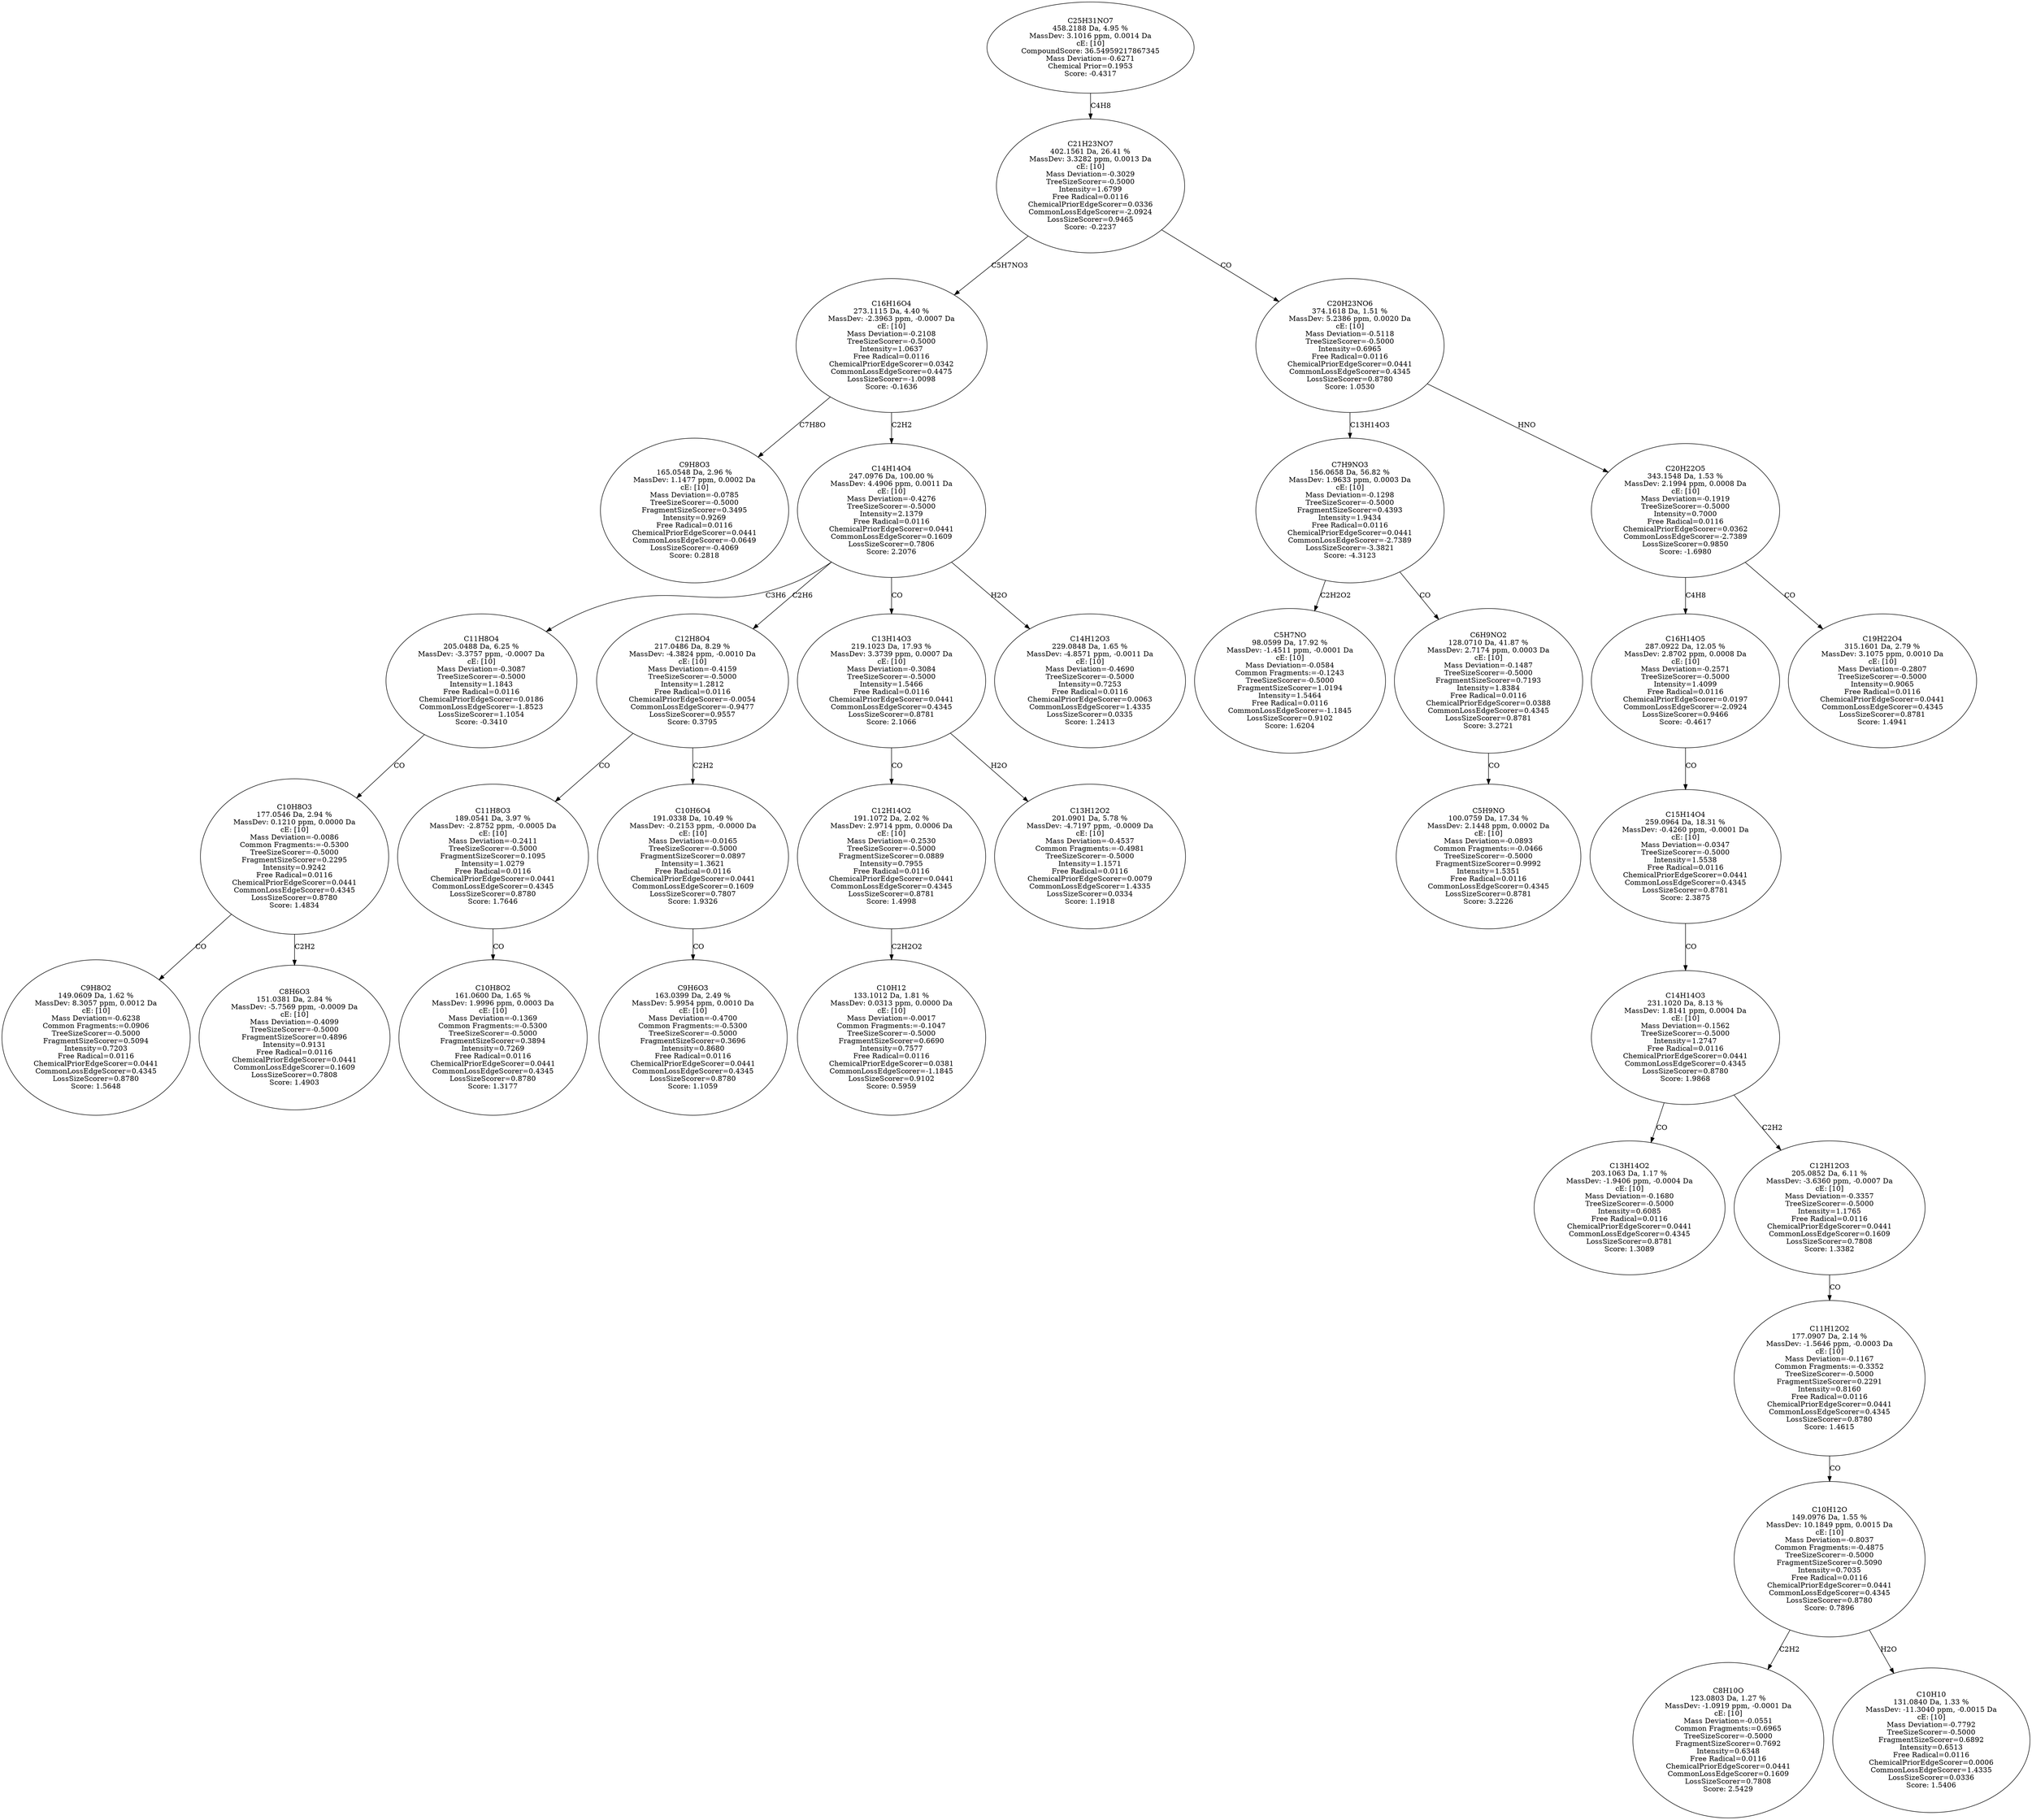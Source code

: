 strict digraph {
v1 [label="C9H8O3\n165.0548 Da, 2.96 %\nMassDev: 1.1477 ppm, 0.0002 Da\ncE: [10]\nMass Deviation=-0.0785\nTreeSizeScorer=-0.5000\nFragmentSizeScorer=0.3495\nIntensity=0.9269\nFree Radical=0.0116\nChemicalPriorEdgeScorer=0.0441\nCommonLossEdgeScorer=-0.0649\nLossSizeScorer=-0.4069\nScore: 0.2818"];
v2 [label="C9H8O2\n149.0609 Da, 1.62 %\nMassDev: 8.3057 ppm, 0.0012 Da\ncE: [10]\nMass Deviation=-0.6238\nCommon Fragments:=0.0906\nTreeSizeScorer=-0.5000\nFragmentSizeScorer=0.5094\nIntensity=0.7203\nFree Radical=0.0116\nChemicalPriorEdgeScorer=0.0441\nCommonLossEdgeScorer=0.4345\nLossSizeScorer=0.8780\nScore: 1.5648"];
v3 [label="C8H6O3\n151.0381 Da, 2.84 %\nMassDev: -5.7569 ppm, -0.0009 Da\ncE: [10]\nMass Deviation=-0.4099\nTreeSizeScorer=-0.5000\nFragmentSizeScorer=0.4896\nIntensity=0.9131\nFree Radical=0.0116\nChemicalPriorEdgeScorer=0.0441\nCommonLossEdgeScorer=0.1609\nLossSizeScorer=0.7808\nScore: 1.4903"];
v4 [label="C10H8O3\n177.0546 Da, 2.94 %\nMassDev: 0.1210 ppm, 0.0000 Da\ncE: [10]\nMass Deviation=-0.0086\nCommon Fragments:=-0.5300\nTreeSizeScorer=-0.5000\nFragmentSizeScorer=0.2295\nIntensity=0.9242\nFree Radical=0.0116\nChemicalPriorEdgeScorer=0.0441\nCommonLossEdgeScorer=0.4345\nLossSizeScorer=0.8780\nScore: 1.4834"];
v5 [label="C11H8O4\n205.0488 Da, 6.25 %\nMassDev: -3.3757 ppm, -0.0007 Da\ncE: [10]\nMass Deviation=-0.3087\nTreeSizeScorer=-0.5000\nIntensity=1.1843\nFree Radical=0.0116\nChemicalPriorEdgeScorer=0.0186\nCommonLossEdgeScorer=-1.8523\nLossSizeScorer=1.1054\nScore: -0.3410"];
v6 [label="C10H8O2\n161.0600 Da, 1.65 %\nMassDev: 1.9996 ppm, 0.0003 Da\ncE: [10]\nMass Deviation=-0.1369\nCommon Fragments:=-0.5300\nTreeSizeScorer=-0.5000\nFragmentSizeScorer=0.3894\nIntensity=0.7269\nFree Radical=0.0116\nChemicalPriorEdgeScorer=0.0441\nCommonLossEdgeScorer=0.4345\nLossSizeScorer=0.8780\nScore: 1.3177"];
v7 [label="C11H8O3\n189.0541 Da, 3.97 %\nMassDev: -2.8752 ppm, -0.0005 Da\ncE: [10]\nMass Deviation=-0.2411\nTreeSizeScorer=-0.5000\nFragmentSizeScorer=0.1095\nIntensity=1.0279\nFree Radical=0.0116\nChemicalPriorEdgeScorer=0.0441\nCommonLossEdgeScorer=0.4345\nLossSizeScorer=0.8780\nScore: 1.7646"];
v8 [label="C9H6O3\n163.0399 Da, 2.49 %\nMassDev: 5.9954 ppm, 0.0010 Da\ncE: [10]\nMass Deviation=-0.4700\nCommon Fragments:=-0.5300\nTreeSizeScorer=-0.5000\nFragmentSizeScorer=0.3696\nIntensity=0.8680\nFree Radical=0.0116\nChemicalPriorEdgeScorer=0.0441\nCommonLossEdgeScorer=0.4345\nLossSizeScorer=0.8780\nScore: 1.1059"];
v9 [label="C10H6O4\n191.0338 Da, 10.49 %\nMassDev: -0.2153 ppm, -0.0000 Da\ncE: [10]\nMass Deviation=-0.0165\nTreeSizeScorer=-0.5000\nFragmentSizeScorer=0.0897\nIntensity=1.3621\nFree Radical=0.0116\nChemicalPriorEdgeScorer=0.0441\nCommonLossEdgeScorer=0.1609\nLossSizeScorer=0.7807\nScore: 1.9326"];
v10 [label="C12H8O4\n217.0486 Da, 8.29 %\nMassDev: -4.3824 ppm, -0.0010 Da\ncE: [10]\nMass Deviation=-0.4159\nTreeSizeScorer=-0.5000\nIntensity=1.2812\nFree Radical=0.0116\nChemicalPriorEdgeScorer=-0.0054\nCommonLossEdgeScorer=-0.9477\nLossSizeScorer=0.9557\nScore: 0.3795"];
v11 [label="C10H12\n133.1012 Da, 1.81 %\nMassDev: 0.0313 ppm, 0.0000 Da\ncE: [10]\nMass Deviation=-0.0017\nCommon Fragments:=-0.1047\nTreeSizeScorer=-0.5000\nFragmentSizeScorer=0.6690\nIntensity=0.7577\nFree Radical=0.0116\nChemicalPriorEdgeScorer=0.0381\nCommonLossEdgeScorer=-1.1845\nLossSizeScorer=0.9102\nScore: 0.5959"];
v12 [label="C12H14O2\n191.1072 Da, 2.02 %\nMassDev: 2.9714 ppm, 0.0006 Da\ncE: [10]\nMass Deviation=-0.2530\nTreeSizeScorer=-0.5000\nFragmentSizeScorer=0.0889\nIntensity=0.7955\nFree Radical=0.0116\nChemicalPriorEdgeScorer=0.0441\nCommonLossEdgeScorer=0.4345\nLossSizeScorer=0.8781\nScore: 1.4998"];
v13 [label="C13H12O2\n201.0901 Da, 5.78 %\nMassDev: -4.7197 ppm, -0.0009 Da\ncE: [10]\nMass Deviation=-0.4537\nCommon Fragments:=-0.4981\nTreeSizeScorer=-0.5000\nIntensity=1.1571\nFree Radical=0.0116\nChemicalPriorEdgeScorer=0.0079\nCommonLossEdgeScorer=1.4335\nLossSizeScorer=0.0334\nScore: 1.1918"];
v14 [label="C13H14O3\n219.1023 Da, 17.93 %\nMassDev: 3.3739 ppm, 0.0007 Da\ncE: [10]\nMass Deviation=-0.3084\nTreeSizeScorer=-0.5000\nIntensity=1.5466\nFree Radical=0.0116\nChemicalPriorEdgeScorer=0.0441\nCommonLossEdgeScorer=0.4345\nLossSizeScorer=0.8781\nScore: 2.1066"];
v15 [label="C14H12O3\n229.0848 Da, 1.65 %\nMassDev: -4.8571 ppm, -0.0011 Da\ncE: [10]\nMass Deviation=-0.4690\nTreeSizeScorer=-0.5000\nIntensity=0.7253\nFree Radical=0.0116\nChemicalPriorEdgeScorer=0.0063\nCommonLossEdgeScorer=1.4335\nLossSizeScorer=0.0335\nScore: 1.2413"];
v16 [label="C14H14O4\n247.0976 Da, 100.00 %\nMassDev: 4.4906 ppm, 0.0011 Da\ncE: [10]\nMass Deviation=-0.4276\nTreeSizeScorer=-0.5000\nIntensity=2.1379\nFree Radical=0.0116\nChemicalPriorEdgeScorer=0.0441\nCommonLossEdgeScorer=0.1609\nLossSizeScorer=0.7806\nScore: 2.2076"];
v17 [label="C16H16O4\n273.1115 Da, 4.40 %\nMassDev: -2.3963 ppm, -0.0007 Da\ncE: [10]\nMass Deviation=-0.2108\nTreeSizeScorer=-0.5000\nIntensity=1.0637\nFree Radical=0.0116\nChemicalPriorEdgeScorer=0.0342\nCommonLossEdgeScorer=0.4475\nLossSizeScorer=-1.0098\nScore: -0.1636"];
v18 [label="C5H7NO\n98.0599 Da, 17.92 %\nMassDev: -1.4511 ppm, -0.0001 Da\ncE: [10]\nMass Deviation=-0.0584\nCommon Fragments:=-0.1243\nTreeSizeScorer=-0.5000\nFragmentSizeScorer=1.0194\nIntensity=1.5464\nFree Radical=0.0116\nCommonLossEdgeScorer=-1.1845\nLossSizeScorer=0.9102\nScore: 1.6204"];
v19 [label="C5H9NO\n100.0759 Da, 17.34 %\nMassDev: 2.1448 ppm, 0.0002 Da\ncE: [10]\nMass Deviation=-0.0893\nCommon Fragments:=-0.0466\nTreeSizeScorer=-0.5000\nFragmentSizeScorer=0.9992\nIntensity=1.5351\nFree Radical=0.0116\nCommonLossEdgeScorer=0.4345\nLossSizeScorer=0.8781\nScore: 3.2226"];
v20 [label="C6H9NO2\n128.0710 Da, 41.87 %\nMassDev: 2.7174 ppm, 0.0003 Da\ncE: [10]\nMass Deviation=-0.1487\nTreeSizeScorer=-0.5000\nFragmentSizeScorer=0.7193\nIntensity=1.8384\nFree Radical=0.0116\nChemicalPriorEdgeScorer=0.0388\nCommonLossEdgeScorer=0.4345\nLossSizeScorer=0.8781\nScore: 3.2721"];
v21 [label="C7H9NO3\n156.0658 Da, 56.82 %\nMassDev: 1.9633 ppm, 0.0003 Da\ncE: [10]\nMass Deviation=-0.1298\nTreeSizeScorer=-0.5000\nFragmentSizeScorer=0.4393\nIntensity=1.9434\nFree Radical=0.0116\nChemicalPriorEdgeScorer=0.0441\nCommonLossEdgeScorer=-2.7389\nLossSizeScorer=-3.3821\nScore: -4.3123"];
v22 [label="C13H14O2\n203.1063 Da, 1.17 %\nMassDev: -1.9406 ppm, -0.0004 Da\ncE: [10]\nMass Deviation=-0.1680\nTreeSizeScorer=-0.5000\nIntensity=0.6085\nFree Radical=0.0116\nChemicalPriorEdgeScorer=0.0441\nCommonLossEdgeScorer=0.4345\nLossSizeScorer=0.8781\nScore: 1.3089"];
v23 [label="C8H10O\n123.0803 Da, 1.27 %\nMassDev: -1.0919 ppm, -0.0001 Da\ncE: [10]\nMass Deviation=-0.0551\nCommon Fragments:=0.6965\nTreeSizeScorer=-0.5000\nFragmentSizeScorer=0.7692\nIntensity=0.6348\nFree Radical=0.0116\nChemicalPriorEdgeScorer=0.0441\nCommonLossEdgeScorer=0.1609\nLossSizeScorer=0.7808\nScore: 2.5429"];
v24 [label="C10H10\n131.0840 Da, 1.33 %\nMassDev: -11.3040 ppm, -0.0015 Da\ncE: [10]\nMass Deviation=-0.7792\nTreeSizeScorer=-0.5000\nFragmentSizeScorer=0.6892\nIntensity=0.6513\nFree Radical=0.0116\nChemicalPriorEdgeScorer=0.0006\nCommonLossEdgeScorer=1.4335\nLossSizeScorer=0.0336\nScore: 1.5406"];
v25 [label="C10H12O\n149.0976 Da, 1.55 %\nMassDev: 10.1849 ppm, 0.0015 Da\ncE: [10]\nMass Deviation=-0.8037\nCommon Fragments:=-0.4875\nTreeSizeScorer=-0.5000\nFragmentSizeScorer=0.5090\nIntensity=0.7035\nFree Radical=0.0116\nChemicalPriorEdgeScorer=0.0441\nCommonLossEdgeScorer=0.4345\nLossSizeScorer=0.8780\nScore: 0.7896"];
v26 [label="C11H12O2\n177.0907 Da, 2.14 %\nMassDev: -1.5646 ppm, -0.0003 Da\ncE: [10]\nMass Deviation=-0.1167\nCommon Fragments:=-0.3352\nTreeSizeScorer=-0.5000\nFragmentSizeScorer=0.2291\nIntensity=0.8160\nFree Radical=0.0116\nChemicalPriorEdgeScorer=0.0441\nCommonLossEdgeScorer=0.4345\nLossSizeScorer=0.8780\nScore: 1.4615"];
v27 [label="C12H12O3\n205.0852 Da, 6.11 %\nMassDev: -3.6360 ppm, -0.0007 Da\ncE: [10]\nMass Deviation=-0.3357\nTreeSizeScorer=-0.5000\nIntensity=1.1765\nFree Radical=0.0116\nChemicalPriorEdgeScorer=0.0441\nCommonLossEdgeScorer=0.1609\nLossSizeScorer=0.7808\nScore: 1.3382"];
v28 [label="C14H14O3\n231.1020 Da, 8.13 %\nMassDev: 1.8141 ppm, 0.0004 Da\ncE: [10]\nMass Deviation=-0.1562\nTreeSizeScorer=-0.5000\nIntensity=1.2747\nFree Radical=0.0116\nChemicalPriorEdgeScorer=0.0441\nCommonLossEdgeScorer=0.4345\nLossSizeScorer=0.8780\nScore: 1.9868"];
v29 [label="C15H14O4\n259.0964 Da, 18.31 %\nMassDev: -0.4260 ppm, -0.0001 Da\ncE: [10]\nMass Deviation=-0.0347\nTreeSizeScorer=-0.5000\nIntensity=1.5538\nFree Radical=0.0116\nChemicalPriorEdgeScorer=0.0441\nCommonLossEdgeScorer=0.4345\nLossSizeScorer=0.8781\nScore: 2.3875"];
v30 [label="C16H14O5\n287.0922 Da, 12.05 %\nMassDev: 2.8702 ppm, 0.0008 Da\ncE: [10]\nMass Deviation=-0.2571\nTreeSizeScorer=-0.5000\nIntensity=1.4099\nFree Radical=0.0116\nChemicalPriorEdgeScorer=0.0197\nCommonLossEdgeScorer=-2.0924\nLossSizeScorer=0.9466\nScore: -0.4617"];
v31 [label="C19H22O4\n315.1601 Da, 2.79 %\nMassDev: 3.1075 ppm, 0.0010 Da\ncE: [10]\nMass Deviation=-0.2807\nTreeSizeScorer=-0.5000\nIntensity=0.9065\nFree Radical=0.0116\nChemicalPriorEdgeScorer=0.0441\nCommonLossEdgeScorer=0.4345\nLossSizeScorer=0.8781\nScore: 1.4941"];
v32 [label="C20H22O5\n343.1548 Da, 1.53 %\nMassDev: 2.1994 ppm, 0.0008 Da\ncE: [10]\nMass Deviation=-0.1919\nTreeSizeScorer=-0.5000\nIntensity=0.7000\nFree Radical=0.0116\nChemicalPriorEdgeScorer=0.0362\nCommonLossEdgeScorer=-2.7389\nLossSizeScorer=0.9850\nScore: -1.6980"];
v33 [label="C20H23NO6\n374.1618 Da, 1.51 %\nMassDev: 5.2386 ppm, 0.0020 Da\ncE: [10]\nMass Deviation=-0.5118\nTreeSizeScorer=-0.5000\nIntensity=0.6965\nFree Radical=0.0116\nChemicalPriorEdgeScorer=0.0441\nCommonLossEdgeScorer=0.4345\nLossSizeScorer=0.8780\nScore: 1.0530"];
v34 [label="C21H23NO7\n402.1561 Da, 26.41 %\nMassDev: 3.3282 ppm, 0.0013 Da\ncE: [10]\nMass Deviation=-0.3029\nTreeSizeScorer=-0.5000\nIntensity=1.6799\nFree Radical=0.0116\nChemicalPriorEdgeScorer=0.0336\nCommonLossEdgeScorer=-2.0924\nLossSizeScorer=0.9465\nScore: -0.2237"];
v35 [label="C25H31NO7\n458.2188 Da, 4.95 %\nMassDev: 3.1016 ppm, 0.0014 Da\ncE: [10]\nCompoundScore: 36.54959217867345\nMass Deviation=-0.6271\nChemical Prior=0.1953\nScore: -0.4317"];
v17 -> v1 [label="C7H8O"];
v4 -> v2 [label="CO"];
v4 -> v3 [label="C2H2"];
v5 -> v4 [label="CO"];
v16 -> v5 [label="C3H6"];
v7 -> v6 [label="CO"];
v10 -> v7 [label="CO"];
v9 -> v8 [label="CO"];
v10 -> v9 [label="C2H2"];
v16 -> v10 [label="C2H6"];
v12 -> v11 [label="C2H2O2"];
v14 -> v12 [label="CO"];
v14 -> v13 [label="H2O"];
v16 -> v14 [label="CO"];
v16 -> v15 [label="H2O"];
v17 -> v16 [label="C2H2"];
v34 -> v17 [label="C5H7NO3"];
v21 -> v18 [label="C2H2O2"];
v20 -> v19 [label="CO"];
v21 -> v20 [label="CO"];
v33 -> v21 [label="C13H14O3"];
v28 -> v22 [label="CO"];
v25 -> v23 [label="C2H2"];
v25 -> v24 [label="H2O"];
v26 -> v25 [label="CO"];
v27 -> v26 [label="CO"];
v28 -> v27 [label="C2H2"];
v29 -> v28 [label="CO"];
v30 -> v29 [label="CO"];
v32 -> v30 [label="C4H8"];
v32 -> v31 [label="CO"];
v33 -> v32 [label="HNO"];
v34 -> v33 [label="CO"];
v35 -> v34 [label="C4H8"];
}